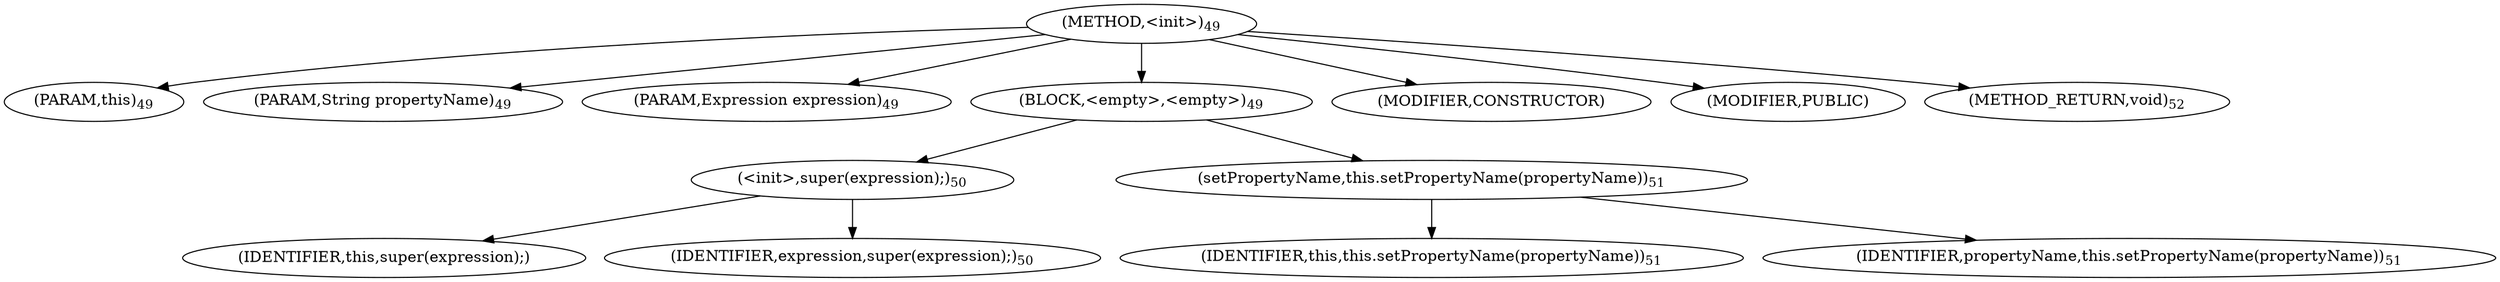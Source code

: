 digraph "&lt;init&gt;" {  
"51" [label = <(METHOD,&lt;init&gt;)<SUB>49</SUB>> ]
"7" [label = <(PARAM,this)<SUB>49</SUB>> ]
"52" [label = <(PARAM,String propertyName)<SUB>49</SUB>> ]
"53" [label = <(PARAM,Expression expression)<SUB>49</SUB>> ]
"54" [label = <(BLOCK,&lt;empty&gt;,&lt;empty&gt;)<SUB>49</SUB>> ]
"55" [label = <(&lt;init&gt;,super(expression);)<SUB>50</SUB>> ]
"6" [label = <(IDENTIFIER,this,super(expression);)> ]
"56" [label = <(IDENTIFIER,expression,super(expression);)<SUB>50</SUB>> ]
"57" [label = <(setPropertyName,this.setPropertyName(propertyName))<SUB>51</SUB>> ]
"8" [label = <(IDENTIFIER,this,this.setPropertyName(propertyName))<SUB>51</SUB>> ]
"58" [label = <(IDENTIFIER,propertyName,this.setPropertyName(propertyName))<SUB>51</SUB>> ]
"59" [label = <(MODIFIER,CONSTRUCTOR)> ]
"60" [label = <(MODIFIER,PUBLIC)> ]
"61" [label = <(METHOD_RETURN,void)<SUB>52</SUB>> ]
  "51" -> "7" 
  "51" -> "52" 
  "51" -> "53" 
  "51" -> "54" 
  "51" -> "59" 
  "51" -> "60" 
  "51" -> "61" 
  "54" -> "55" 
  "54" -> "57" 
  "55" -> "6" 
  "55" -> "56" 
  "57" -> "8" 
  "57" -> "58" 
}
